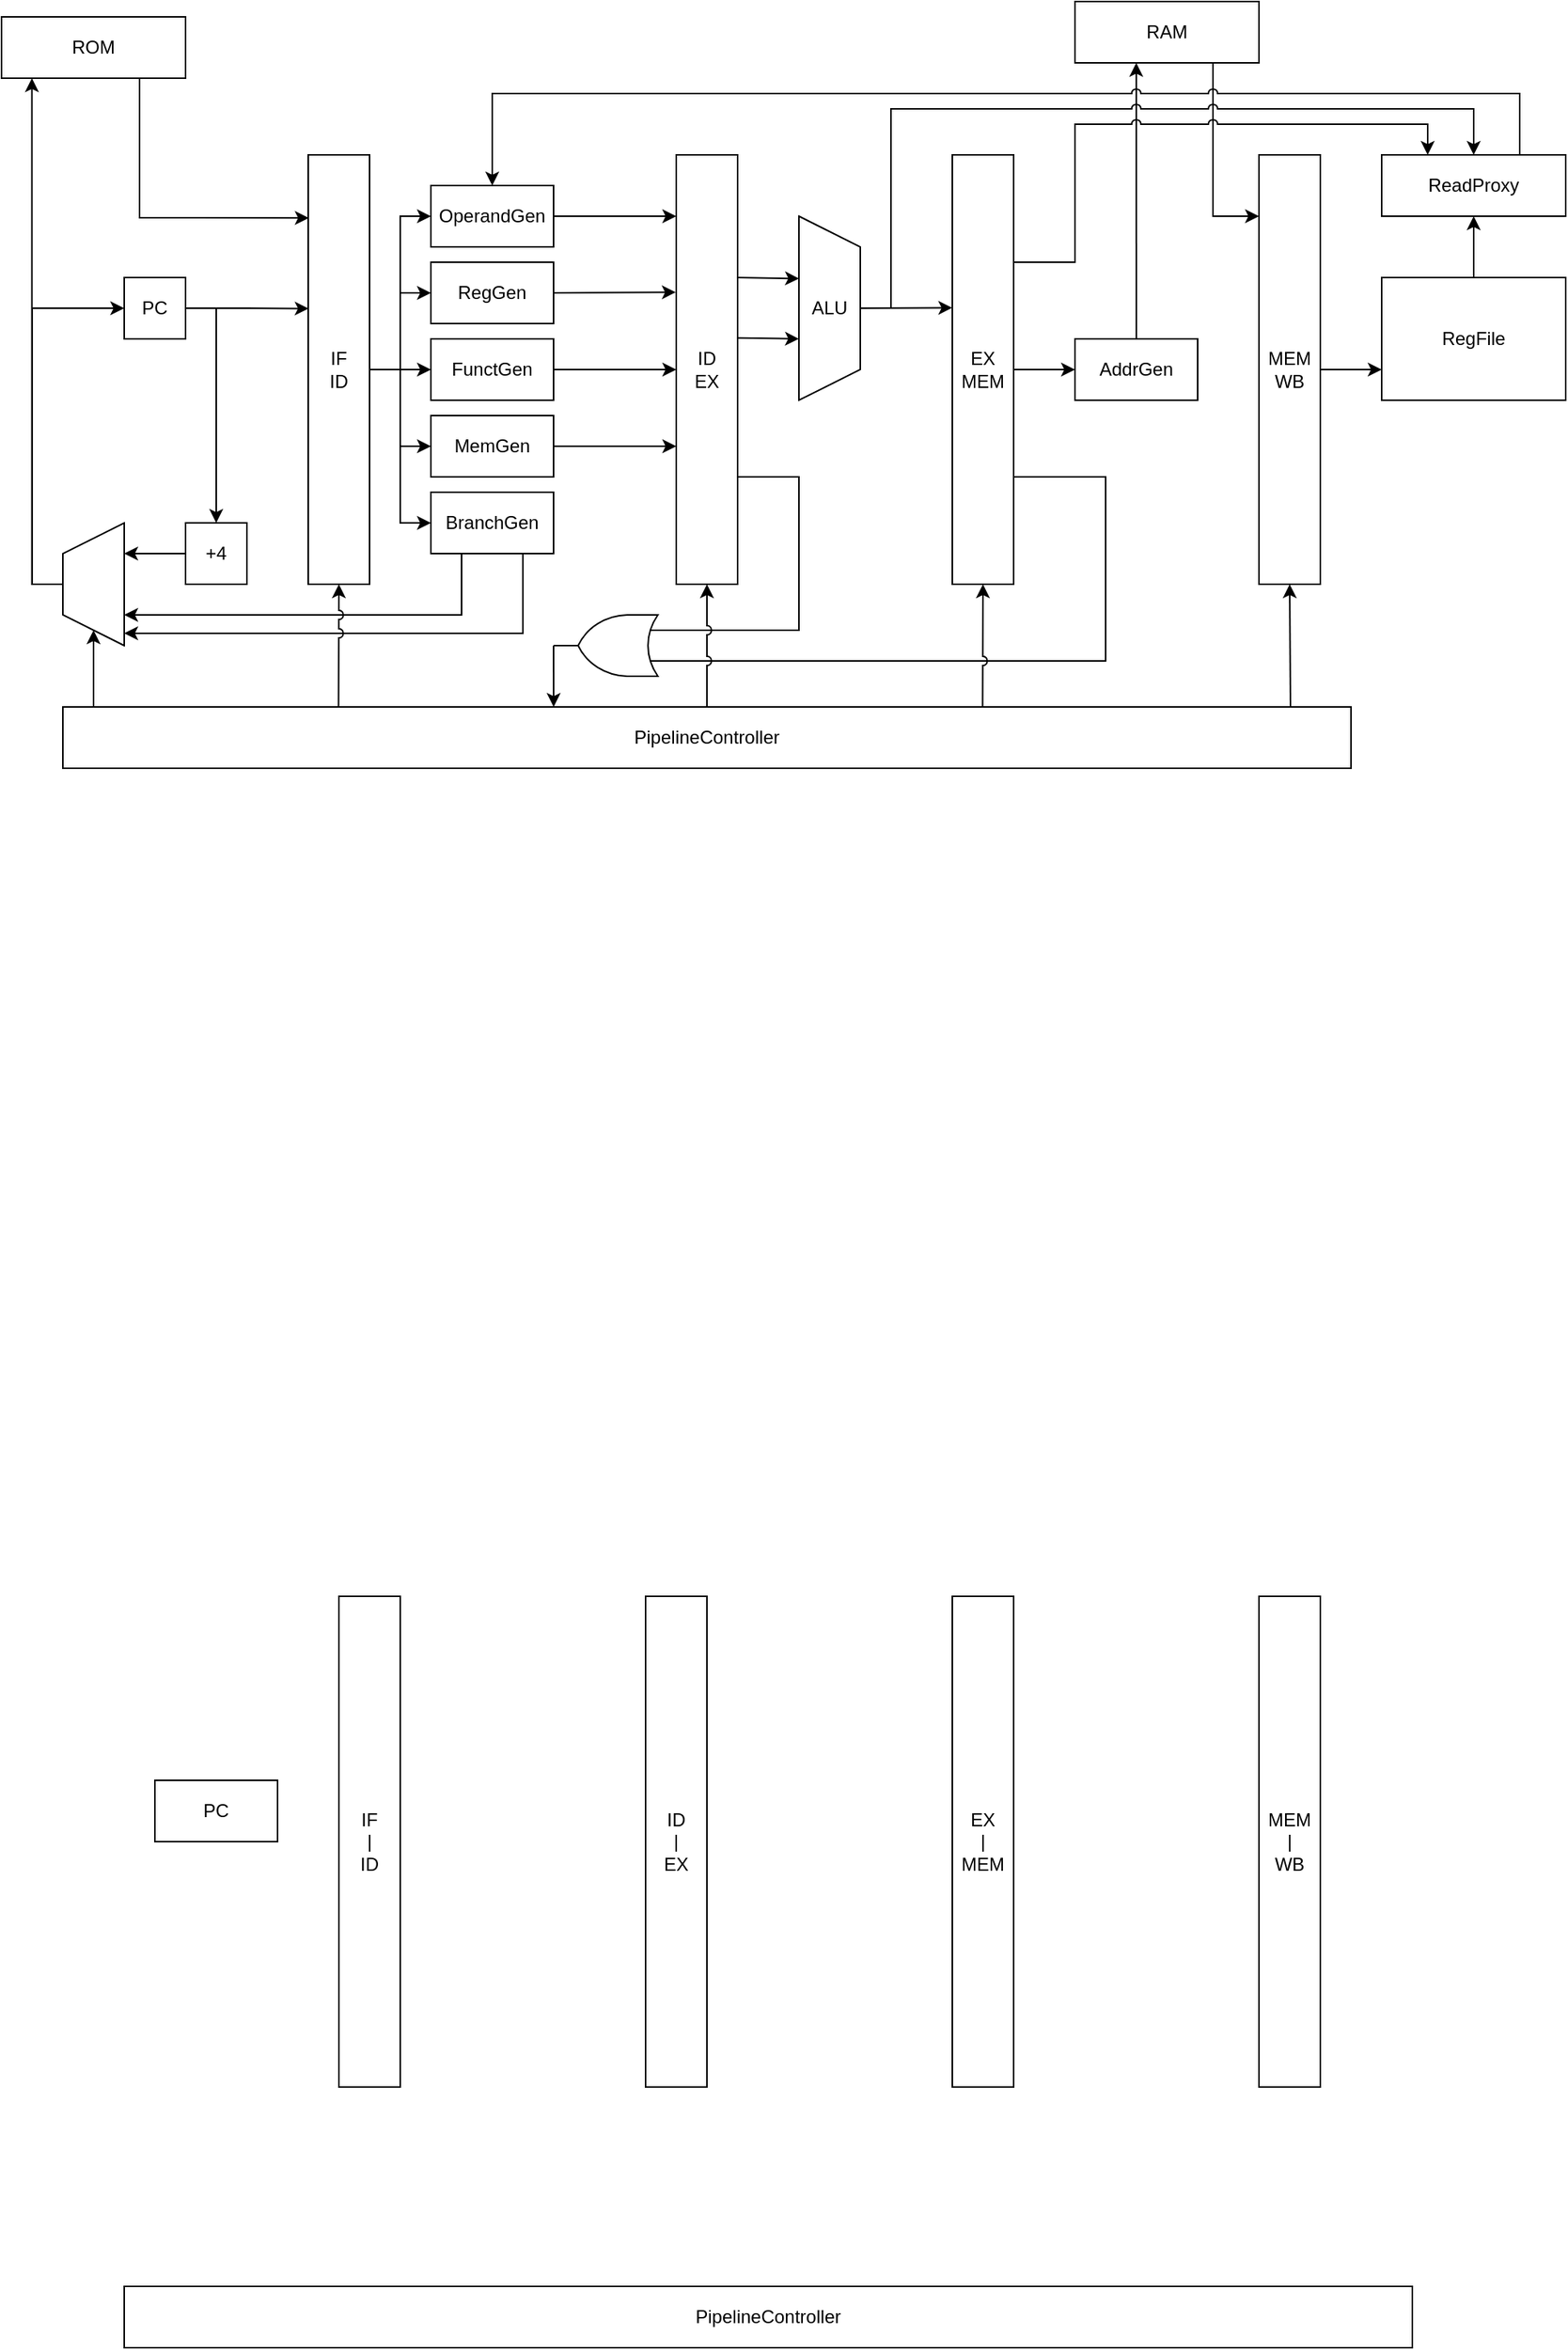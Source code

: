 <mxfile version="14.4.3" type="github">
  <diagram id="Vwi1EXBxK2TPIhp4Lb0i" name="Page-1">
    <mxGraphModel dx="-409" dy="1442" grid="1" gridSize="10" guides="1" tooltips="1" connect="1" arrows="1" fold="1" page="1" pageScale="1" pageWidth="1169" pageHeight="827" math="0" shadow="0">
      <root>
        <mxCell id="0" />
        <mxCell id="1" parent="0" />
        <mxCell id="DUE_NzVIsJPlW699FP-4-35" style="edgeStyle=none;rounded=0;orthogonalLoop=1;jettySize=auto;html=1;exitX=0.75;exitY=1;exitDx=0;exitDy=0;entryX=0.009;entryY=0.147;entryDx=0;entryDy=0;entryPerimeter=0;" parent="1" source="DUE_NzVIsJPlW699FP-4-1" target="DUE_NzVIsJPlW699FP-4-5" edge="1">
          <mxGeometry relative="1" as="geometry">
            <Array as="points">
              <mxPoint x="1350" y="-659" />
            </Array>
          </mxGeometry>
        </mxCell>
        <mxCell id="DUE_NzVIsJPlW699FP-4-1" value="ROM" style="rounded=0;whiteSpace=wrap;html=1;" parent="1" vertex="1">
          <mxGeometry x="1260" y="-790" width="120" height="40" as="geometry" />
        </mxCell>
        <mxCell id="DUE_NzVIsJPlW699FP-4-26" style="edgeStyle=orthogonalEdgeStyle;rounded=0;orthogonalLoop=1;jettySize=auto;html=1;exitX=1;exitY=0.5;exitDx=0;exitDy=0;entryX=0.5;entryY=0;entryDx=0;entryDy=0;" parent="1" source="DUE_NzVIsJPlW699FP-4-2" target="DUE_NzVIsJPlW699FP-4-4" edge="1">
          <mxGeometry relative="1" as="geometry" />
        </mxCell>
        <mxCell id="DUE_NzVIsJPlW699FP-4-27" style="edgeStyle=orthogonalEdgeStyle;rounded=0;orthogonalLoop=1;jettySize=auto;html=1;exitX=1;exitY=0.5;exitDx=0;exitDy=0;entryX=0.007;entryY=0.358;entryDx=0;entryDy=0;entryPerimeter=0;" parent="1" source="DUE_NzVIsJPlW699FP-4-2" target="DUE_NzVIsJPlW699FP-4-5" edge="1">
          <mxGeometry relative="1" as="geometry" />
        </mxCell>
        <mxCell id="DUE_NzVIsJPlW699FP-4-2" value="PC" style="rounded=0;whiteSpace=wrap;html=1;" parent="1" vertex="1">
          <mxGeometry x="1340" y="-620" width="40" height="40" as="geometry" />
        </mxCell>
        <mxCell id="DUE_NzVIsJPlW699FP-4-23" style="edgeStyle=orthogonalEdgeStyle;rounded=0;orthogonalLoop=1;jettySize=auto;html=1;exitX=0.5;exitY=0;exitDx=0;exitDy=0;entryX=0.165;entryY=1;entryDx=0;entryDy=0;entryPerimeter=0;" parent="1" source="DUE_NzVIsJPlW699FP-4-3" target="DUE_NzVIsJPlW699FP-4-1" edge="1">
          <mxGeometry relative="1" as="geometry">
            <mxPoint x="1280" y="-740" as="targetPoint" />
          </mxGeometry>
        </mxCell>
        <mxCell id="DUE_NzVIsJPlW699FP-4-25" style="edgeStyle=orthogonalEdgeStyle;rounded=0;orthogonalLoop=1;jettySize=auto;html=1;exitX=0.5;exitY=0;exitDx=0;exitDy=0;entryX=0;entryY=0.5;entryDx=0;entryDy=0;" parent="1" source="DUE_NzVIsJPlW699FP-4-3" target="DUE_NzVIsJPlW699FP-4-2" edge="1">
          <mxGeometry relative="1" as="geometry" />
        </mxCell>
        <mxCell id="DUE_NzVIsJPlW699FP-4-3" value="" style="shape=trapezoid;perimeter=trapezoidPerimeter;whiteSpace=wrap;html=1;fixedSize=1;direction=north;" parent="1" vertex="1">
          <mxGeometry x="1300" y="-460" width="40" height="80" as="geometry" />
        </mxCell>
        <mxCell id="DUE_NzVIsJPlW699FP-4-28" style="edgeStyle=orthogonalEdgeStyle;rounded=0;orthogonalLoop=1;jettySize=auto;html=1;exitX=0;exitY=0.5;exitDx=0;exitDy=0;entryX=0.75;entryY=1;entryDx=0;entryDy=0;" parent="1" source="DUE_NzVIsJPlW699FP-4-4" target="DUE_NzVIsJPlW699FP-4-3" edge="1">
          <mxGeometry relative="1" as="geometry" />
        </mxCell>
        <mxCell id="DUE_NzVIsJPlW699FP-4-4" value="+4" style="whiteSpace=wrap;html=1;aspect=fixed;" parent="1" vertex="1">
          <mxGeometry x="1380" y="-460" width="40" height="40" as="geometry" />
        </mxCell>
        <mxCell id="DUE_NzVIsJPlW699FP-4-36" style="edgeStyle=none;rounded=0;orthogonalLoop=1;jettySize=auto;html=1;exitX=1;exitY=0.5;exitDx=0;exitDy=0;entryX=0;entryY=0.5;entryDx=0;entryDy=0;" parent="1" source="DUE_NzVIsJPlW699FP-4-5" target="DUE_NzVIsJPlW699FP-4-13" edge="1">
          <mxGeometry relative="1" as="geometry">
            <Array as="points">
              <mxPoint x="1520" y="-560" />
            </Array>
          </mxGeometry>
        </mxCell>
        <mxCell id="DUE_NzVIsJPlW699FP-4-37" style="edgeStyle=none;rounded=0;orthogonalLoop=1;jettySize=auto;html=1;exitX=1;exitY=0.5;exitDx=0;exitDy=0;entryX=0;entryY=0.5;entryDx=0;entryDy=0;" parent="1" source="DUE_NzVIsJPlW699FP-4-5" target="DUE_NzVIsJPlW699FP-4-11" edge="1">
          <mxGeometry relative="1" as="geometry">
            <Array as="points">
              <mxPoint x="1520" y="-560" />
              <mxPoint x="1520" y="-610" />
            </Array>
          </mxGeometry>
        </mxCell>
        <mxCell id="DUE_NzVIsJPlW699FP-4-38" style="edgeStyle=none;rounded=0;orthogonalLoop=1;jettySize=auto;html=1;exitX=1;exitY=0.5;exitDx=0;exitDy=0;entryX=0;entryY=0.5;entryDx=0;entryDy=0;" parent="1" source="DUE_NzVIsJPlW699FP-4-5" target="DUE_NzVIsJPlW699FP-4-10" edge="1">
          <mxGeometry relative="1" as="geometry">
            <Array as="points">
              <mxPoint x="1520" y="-560" />
              <mxPoint x="1520" y="-660" />
            </Array>
          </mxGeometry>
        </mxCell>
        <mxCell id="DUE_NzVIsJPlW699FP-4-39" style="edgeStyle=none;rounded=0;orthogonalLoop=1;jettySize=auto;html=1;exitX=1;exitY=0.5;exitDx=0;exitDy=0;entryX=0;entryY=0.5;entryDx=0;entryDy=0;" parent="1" source="DUE_NzVIsJPlW699FP-4-5" target="DUE_NzVIsJPlW699FP-4-15" edge="1">
          <mxGeometry relative="1" as="geometry">
            <Array as="points">
              <mxPoint x="1520" y="-560" />
              <mxPoint x="1520" y="-460" />
            </Array>
          </mxGeometry>
        </mxCell>
        <mxCell id="DUE_NzVIsJPlW699FP-4-40" style="edgeStyle=none;rounded=0;orthogonalLoop=1;jettySize=auto;html=1;exitX=1;exitY=0.5;exitDx=0;exitDy=0;entryX=0;entryY=0.5;entryDx=0;entryDy=0;" parent="1" source="DUE_NzVIsJPlW699FP-4-5" target="DUE_NzVIsJPlW699FP-4-14" edge="1">
          <mxGeometry relative="1" as="geometry">
            <Array as="points">
              <mxPoint x="1520" y="-560" />
              <mxPoint x="1520" y="-510" />
            </Array>
          </mxGeometry>
        </mxCell>
        <mxCell id="DUE_NzVIsJPlW699FP-4-5" value="IF&lt;br&gt;ID" style="rounded=0;whiteSpace=wrap;html=1;" parent="1" vertex="1">
          <mxGeometry x="1460" y="-700" width="40" height="280" as="geometry" />
        </mxCell>
        <mxCell id="DUE_NzVIsJPlW699FP-4-45" style="edgeStyle=none;rounded=0;orthogonalLoop=1;jettySize=auto;html=1;exitX=1;exitY=0.75;exitDx=0;exitDy=0;entryX=0;entryY=0.75;entryDx=0;entryDy=0;entryPerimeter=0;endArrow=none;" parent="1" source="DUE_NzVIsJPlW699FP-4-6" target="DUE_NzVIsJPlW699FP-4-16" edge="1">
          <mxGeometry relative="1" as="geometry">
            <Array as="points">
              <mxPoint x="1780" y="-490" />
              <mxPoint x="1780" y="-390" />
            </Array>
          </mxGeometry>
        </mxCell>
        <mxCell id="DUE_NzVIsJPlW699FP-4-6" value="ID&lt;br&gt;EX" style="rounded=0;whiteSpace=wrap;html=1;" parent="1" vertex="1">
          <mxGeometry x="1700" y="-700" width="40" height="280" as="geometry" />
        </mxCell>
        <mxCell id="DUE_NzVIsJPlW699FP-4-52" style="edgeStyle=none;rounded=0;orthogonalLoop=1;jettySize=auto;html=1;exitX=1;exitY=0.75;exitDx=0;exitDy=0;entryX=0;entryY=0.25;entryDx=0;entryDy=0;entryPerimeter=0;endArrow=none;" parent="1" source="DUE_NzVIsJPlW699FP-4-7" target="DUE_NzVIsJPlW699FP-4-16" edge="1">
          <mxGeometry relative="1" as="geometry">
            <Array as="points">
              <mxPoint x="1980" y="-490" />
              <mxPoint x="1980" y="-370" />
            </Array>
          </mxGeometry>
        </mxCell>
        <mxCell id="DUE_NzVIsJPlW699FP-4-65" style="edgeStyle=none;rounded=0;orthogonalLoop=1;jettySize=auto;html=1;exitX=1;exitY=0.5;exitDx=0;exitDy=0;entryX=0;entryY=0.5;entryDx=0;entryDy=0;endArrow=classic;endFill=1;" parent="1" source="DUE_NzVIsJPlW699FP-4-7" target="DUE_NzVIsJPlW699FP-4-20" edge="1">
          <mxGeometry relative="1" as="geometry" />
        </mxCell>
        <mxCell id="DUE_NzVIsJPlW699FP-4-77" style="edgeStyle=none;rounded=0;sketch=0;jumpStyle=arc;orthogonalLoop=1;jettySize=auto;html=1;entryX=0.5;entryY=1;entryDx=0;entryDy=0;shadow=0;endArrow=classic;endFill=1;exitX=0.714;exitY=-0.014;exitDx=0;exitDy=0;exitPerimeter=0;" parent="1" source="DUE_NzVIsJPlW699FP-4-9" target="DUE_NzVIsJPlW699FP-4-7" edge="1">
          <mxGeometry relative="1" as="geometry">
            <mxPoint x="1900" y="-360" as="sourcePoint" />
          </mxGeometry>
        </mxCell>
        <mxCell id="DUE_NzVIsJPlW699FP-4-7" value="EX&lt;br&gt;MEM" style="rounded=0;whiteSpace=wrap;html=1;" parent="1" vertex="1">
          <mxGeometry x="1880" y="-700" width="40" height="280" as="geometry" />
        </mxCell>
        <mxCell id="DUE_NzVIsJPlW699FP-4-71" style="edgeStyle=none;rounded=0;sketch=0;jumpStyle=arc;orthogonalLoop=1;jettySize=auto;html=1;exitX=1;exitY=0.5;exitDx=0;exitDy=0;entryX=0;entryY=0.75;entryDx=0;entryDy=0;shadow=0;endArrow=classic;endFill=1;" parent="1" source="DUE_NzVIsJPlW699FP-4-8" target="DUE_NzVIsJPlW699FP-4-22" edge="1">
          <mxGeometry relative="1" as="geometry" />
        </mxCell>
        <mxCell id="DUE_NzVIsJPlW699FP-4-78" style="edgeStyle=none;rounded=0;sketch=0;jumpStyle=arc;orthogonalLoop=1;jettySize=auto;html=1;entryX=0.5;entryY=1;entryDx=0;entryDy=0;shadow=0;endArrow=classic;endFill=1;exitX=0.953;exitY=0.005;exitDx=0;exitDy=0;exitPerimeter=0;" parent="1" source="DUE_NzVIsJPlW699FP-4-9" target="DUE_NzVIsJPlW699FP-4-8" edge="1">
          <mxGeometry relative="1" as="geometry">
            <mxPoint x="2100" y="-370" as="sourcePoint" />
          </mxGeometry>
        </mxCell>
        <mxCell id="DUE_NzVIsJPlW699FP-4-8" value="MEM&lt;br&gt;WB" style="rounded=0;whiteSpace=wrap;html=1;" parent="1" vertex="1">
          <mxGeometry x="2080" y="-700" width="40" height="280" as="geometry" />
        </mxCell>
        <mxCell id="DUE_NzVIsJPlW699FP-4-9" value="PipelineController" style="rounded=0;whiteSpace=wrap;html=1;" parent="1" vertex="1">
          <mxGeometry x="1300" y="-340" width="840" height="40" as="geometry" />
        </mxCell>
        <mxCell id="DUE_NzVIsJPlW699FP-4-41" style="edgeStyle=none;rounded=0;orthogonalLoop=1;jettySize=auto;html=1;exitX=1;exitY=0.5;exitDx=0;exitDy=0;" parent="1" source="DUE_NzVIsJPlW699FP-4-10" edge="1">
          <mxGeometry relative="1" as="geometry">
            <mxPoint x="1700" y="-660" as="targetPoint" />
          </mxGeometry>
        </mxCell>
        <mxCell id="DUE_NzVIsJPlW699FP-4-10" value="OperandGen" style="rounded=0;whiteSpace=wrap;html=1;" parent="1" vertex="1">
          <mxGeometry x="1540" y="-680" width="80" height="40" as="geometry" />
        </mxCell>
        <mxCell id="DUE_NzVIsJPlW699FP-4-42" style="edgeStyle=none;rounded=0;orthogonalLoop=1;jettySize=auto;html=1;exitX=1;exitY=0.5;exitDx=0;exitDy=0;entryX=-0.008;entryY=0.32;entryDx=0;entryDy=0;entryPerimeter=0;" parent="1" source="DUE_NzVIsJPlW699FP-4-11" target="DUE_NzVIsJPlW699FP-4-6" edge="1">
          <mxGeometry relative="1" as="geometry" />
        </mxCell>
        <mxCell id="DUE_NzVIsJPlW699FP-4-11" value="&lt;span&gt;RegGen&lt;/span&gt;" style="rounded=0;whiteSpace=wrap;html=1;" parent="1" vertex="1">
          <mxGeometry x="1540" y="-630" width="80" height="40" as="geometry" />
        </mxCell>
        <mxCell id="DUE_NzVIsJPlW699FP-4-43" style="edgeStyle=none;rounded=0;orthogonalLoop=1;jettySize=auto;html=1;exitX=1;exitY=0.5;exitDx=0;exitDy=0;entryX=0;entryY=0.5;entryDx=0;entryDy=0;" parent="1" source="DUE_NzVIsJPlW699FP-4-13" target="DUE_NzVIsJPlW699FP-4-6" edge="1">
          <mxGeometry relative="1" as="geometry" />
        </mxCell>
        <mxCell id="DUE_NzVIsJPlW699FP-4-13" value="FunctGen" style="rounded=0;whiteSpace=wrap;html=1;" parent="1" vertex="1">
          <mxGeometry x="1540" y="-580" width="80" height="40" as="geometry" />
        </mxCell>
        <mxCell id="DUE_NzVIsJPlW699FP-4-44" style="edgeStyle=none;rounded=0;orthogonalLoop=1;jettySize=auto;html=1;exitX=1;exitY=0.5;exitDx=0;exitDy=0;" parent="1" source="DUE_NzVIsJPlW699FP-4-14" edge="1">
          <mxGeometry relative="1" as="geometry">
            <mxPoint x="1700" y="-510" as="targetPoint" />
          </mxGeometry>
        </mxCell>
        <mxCell id="DUE_NzVIsJPlW699FP-4-14" value="MemGen" style="rounded=0;whiteSpace=wrap;html=1;" parent="1" vertex="1">
          <mxGeometry x="1540" y="-530" width="80" height="40" as="geometry" />
        </mxCell>
        <mxCell id="DUE_NzVIsJPlW699FP-4-30" style="edgeStyle=orthogonalEdgeStyle;rounded=0;orthogonalLoop=1;jettySize=auto;html=1;exitX=0.25;exitY=1;exitDx=0;exitDy=0;entryX=0.25;entryY=1;entryDx=0;entryDy=0;" parent="1" source="DUE_NzVIsJPlW699FP-4-15" target="DUE_NzVIsJPlW699FP-4-3" edge="1">
          <mxGeometry relative="1" as="geometry">
            <mxPoint x="1341" y="-400" as="targetPoint" />
            <Array as="points">
              <mxPoint x="1560" y="-400" />
            </Array>
          </mxGeometry>
        </mxCell>
        <mxCell id="DUE_NzVIsJPlW699FP-4-31" style="edgeStyle=orthogonalEdgeStyle;rounded=0;orthogonalLoop=1;jettySize=auto;html=1;exitX=0.75;exitY=1;exitDx=0;exitDy=0;" parent="1" source="DUE_NzVIsJPlW699FP-4-15" edge="1">
          <mxGeometry relative="1" as="geometry">
            <mxPoint x="1340" y="-388" as="targetPoint" />
            <Array as="points">
              <mxPoint x="1600" y="-388" />
            </Array>
          </mxGeometry>
        </mxCell>
        <mxCell id="DUE_NzVIsJPlW699FP-4-15" value="BranchGen" style="rounded=0;whiteSpace=wrap;html=1;" parent="1" vertex="1">
          <mxGeometry x="1540" y="-480" width="80" height="40" as="geometry" />
        </mxCell>
        <mxCell id="DUE_NzVIsJPlW699FP-4-53" style="edgeStyle=none;rounded=0;orthogonalLoop=1;jettySize=auto;html=1;entryX=0.381;entryY=0;entryDx=0;entryDy=0;entryPerimeter=0;exitX=1;exitY=0.5;exitDx=0;exitDy=0;exitPerimeter=0;anchorPointDirection=1;" parent="1" source="DUE_NzVIsJPlW699FP-4-16" target="DUE_NzVIsJPlW699FP-4-9" edge="1">
          <mxGeometry relative="1" as="geometry">
            <mxPoint x="1618" y="-380" as="sourcePoint" />
            <Array as="points">
              <mxPoint x="1620" y="-380" />
            </Array>
          </mxGeometry>
        </mxCell>
        <mxCell id="DUE_NzVIsJPlW699FP-4-16" value="" style="verticalLabelPosition=bottom;shadow=0;dashed=0;align=center;html=1;verticalAlign=top;shape=mxgraph.electrical.logic_gates.logic_gate;operation=or;direction=west;" parent="1" vertex="1">
          <mxGeometry x="1620" y="-400" width="80" height="40" as="geometry" />
        </mxCell>
        <mxCell id="DUE_NzVIsJPlW699FP-4-17" value="ALU" style="shape=trapezoid;perimeter=trapezoidPerimeter;whiteSpace=wrap;html=1;fixedSize=1;direction=south;" parent="1" vertex="1">
          <mxGeometry x="1780" y="-660" width="40" height="120" as="geometry" />
        </mxCell>
        <mxCell id="DUE_NzVIsJPlW699FP-4-19" value="RAM" style="rounded=0;whiteSpace=wrap;html=1;" parent="1" vertex="1">
          <mxGeometry x="1960" y="-800" width="120" height="40" as="geometry" />
        </mxCell>
        <mxCell id="DUE_NzVIsJPlW699FP-4-20" value="&lt;span&gt;AddrGen&lt;/span&gt;" style="rounded=0;whiteSpace=wrap;html=1;" parent="1" vertex="1">
          <mxGeometry x="1960" y="-580" width="80" height="40" as="geometry" />
        </mxCell>
        <mxCell id="DUE_NzVIsJPlW699FP-4-21" value="ReadProxy" style="rounded=0;whiteSpace=wrap;html=1;" parent="1" vertex="1">
          <mxGeometry x="2160" y="-700" width="120" height="40" as="geometry" />
        </mxCell>
        <mxCell id="DUE_NzVIsJPlW699FP-4-72" style="edgeStyle=none;rounded=0;sketch=0;jumpStyle=arc;orthogonalLoop=1;jettySize=auto;html=1;exitX=0.5;exitY=0;exitDx=0;exitDy=0;entryX=0.5;entryY=1;entryDx=0;entryDy=0;shadow=0;endArrow=classic;endFill=1;" parent="1" source="DUE_NzVIsJPlW699FP-4-22" target="DUE_NzVIsJPlW699FP-4-21" edge="1">
          <mxGeometry relative="1" as="geometry" />
        </mxCell>
        <mxCell id="DUE_NzVIsJPlW699FP-4-22" value="RegFile" style="rounded=0;whiteSpace=wrap;html=1;" parent="1" vertex="1">
          <mxGeometry x="2160" y="-620" width="120" height="80" as="geometry" />
        </mxCell>
        <mxCell id="DUE_NzVIsJPlW699FP-4-33" value="" style="endArrow=classic;html=1;entryX=0;entryY=0.5;entryDx=0;entryDy=0;" parent="1" target="DUE_NzVIsJPlW699FP-4-3" edge="1">
          <mxGeometry width="50" height="50" relative="1" as="geometry">
            <mxPoint x="1320" y="-340" as="sourcePoint" />
            <mxPoint x="1370" y="-390" as="targetPoint" />
          </mxGeometry>
        </mxCell>
        <mxCell id="DUE_NzVIsJPlW699FP-4-61" value="" style="endArrow=classic;html=1;entryX=0.339;entryY=1;entryDx=0;entryDy=0;entryPerimeter=0;" parent="1" target="DUE_NzVIsJPlW699FP-4-17" edge="1">
          <mxGeometry width="50" height="50" relative="1" as="geometry">
            <mxPoint x="1740" y="-620" as="sourcePoint" />
            <mxPoint x="1790" y="-670" as="targetPoint" />
          </mxGeometry>
        </mxCell>
        <mxCell id="DUE_NzVIsJPlW699FP-4-62" value="" style="endArrow=classic;html=1;entryX=0.339;entryY=1;entryDx=0;entryDy=0;entryPerimeter=0;" parent="1" edge="1">
          <mxGeometry width="50" height="50" relative="1" as="geometry">
            <mxPoint x="1740" y="-580.68" as="sourcePoint" />
            <mxPoint x="1780" y="-580" as="targetPoint" />
          </mxGeometry>
        </mxCell>
        <mxCell id="DUE_NzVIsJPlW699FP-4-64" value="" style="endArrow=classic;html=1;exitX=0.5;exitY=0;exitDx=0;exitDy=0;" parent="1" source="DUE_NzVIsJPlW699FP-4-17" edge="1">
          <mxGeometry width="50" height="50" relative="1" as="geometry">
            <mxPoint x="1840" y="-600" as="sourcePoint" />
            <mxPoint x="1880" y="-600.29" as="targetPoint" />
          </mxGeometry>
        </mxCell>
        <mxCell id="DUE_NzVIsJPlW699FP-4-66" style="edgeStyle=none;rounded=0;orthogonalLoop=1;jettySize=auto;html=1;exitX=0.5;exitY=0;exitDx=0;exitDy=0;endArrow=classic;endFill=1;jumpStyle=none;sketch=0;shadow=0;entryX=0.333;entryY=1;entryDx=0;entryDy=0;entryPerimeter=0;" parent="1" source="DUE_NzVIsJPlW699FP-4-20" target="DUE_NzVIsJPlW699FP-4-19" edge="1">
          <mxGeometry relative="1" as="geometry">
            <mxPoint x="2000" y="-740" as="targetPoint" />
          </mxGeometry>
        </mxCell>
        <mxCell id="DUE_NzVIsJPlW699FP-4-69" value="" style="endArrow=classic;html=1;shadow=0;exitX=0.75;exitY=1;exitDx=0;exitDy=0;entryX=0;entryY=0.143;entryDx=0;entryDy=0;entryPerimeter=0;rounded=0;" parent="1" source="DUE_NzVIsJPlW699FP-4-19" target="DUE_NzVIsJPlW699FP-4-8" edge="1">
          <mxGeometry width="50" height="50" relative="1" as="geometry">
            <mxPoint x="2027" y="-640" as="sourcePoint" />
            <mxPoint x="2120" y="-650" as="targetPoint" />
            <Array as="points">
              <mxPoint x="2050" y="-660" />
            </Array>
          </mxGeometry>
        </mxCell>
        <mxCell id="DUE_NzVIsJPlW699FP-4-67" style="edgeStyle=none;rounded=0;orthogonalLoop=1;jettySize=auto;html=1;exitX=0.75;exitY=0;exitDx=0;exitDy=0;entryX=0.5;entryY=0;entryDx=0;entryDy=0;endArrow=classic;endFill=1;jumpStyle=arc;" parent="1" source="DUE_NzVIsJPlW699FP-4-21" target="DUE_NzVIsJPlW699FP-4-10" edge="1">
          <mxGeometry relative="1" as="geometry">
            <Array as="points">
              <mxPoint x="2250" y="-740" />
              <mxPoint x="1580" y="-740" />
            </Array>
          </mxGeometry>
        </mxCell>
        <mxCell id="DUE_NzVIsJPlW699FP-4-73" style="edgeStyle=none;rounded=0;sketch=0;jumpStyle=arc;orthogonalLoop=1;jettySize=auto;html=1;entryX=0.5;entryY=0;entryDx=0;entryDy=0;shadow=0;endArrow=classic;endFill=1;" parent="1" target="DUE_NzVIsJPlW699FP-4-21" edge="1">
          <mxGeometry relative="1" as="geometry">
            <mxPoint x="1840" y="-600" as="sourcePoint" />
            <Array as="points">
              <mxPoint x="1840" y="-730" />
              <mxPoint x="2220" y="-730" />
            </Array>
          </mxGeometry>
        </mxCell>
        <mxCell id="DUE_NzVIsJPlW699FP-4-74" style="edgeStyle=none;rounded=0;sketch=0;jumpStyle=arc;orthogonalLoop=1;jettySize=auto;html=1;exitX=1;exitY=0.25;exitDx=0;exitDy=0;entryX=0.25;entryY=0;entryDx=0;entryDy=0;shadow=0;endArrow=classic;endFill=1;" parent="1" source="DUE_NzVIsJPlW699FP-4-7" target="DUE_NzVIsJPlW699FP-4-21" edge="1">
          <mxGeometry relative="1" as="geometry">
            <Array as="points">
              <mxPoint x="1960" y="-630" />
              <mxPoint x="1960" y="-720" />
              <mxPoint x="2190" y="-720" />
            </Array>
          </mxGeometry>
        </mxCell>
        <mxCell id="DUE_NzVIsJPlW699FP-4-75" style="edgeStyle=none;rounded=0;sketch=0;jumpStyle=arc;orthogonalLoop=1;jettySize=auto;html=1;entryX=0.5;entryY=1;entryDx=0;entryDy=0;shadow=0;endArrow=classic;endFill=1;exitX=0.214;exitY=0;exitDx=0;exitDy=0;exitPerimeter=0;" parent="1" source="DUE_NzVIsJPlW699FP-4-9" target="DUE_NzVIsJPlW699FP-4-5" edge="1">
          <mxGeometry relative="1" as="geometry">
            <mxPoint x="1480" y="-360" as="sourcePoint" />
          </mxGeometry>
        </mxCell>
        <mxCell id="DUE_NzVIsJPlW699FP-4-76" style="edgeStyle=none;rounded=0;sketch=0;jumpStyle=arc;orthogonalLoop=1;jettySize=auto;html=1;shadow=0;endArrow=classic;endFill=1;exitX=0.5;exitY=0;exitDx=0;exitDy=0;entryX=0.5;entryY=1;entryDx=0;entryDy=0;" parent="1" source="DUE_NzVIsJPlW699FP-4-9" target="DUE_NzVIsJPlW699FP-4-6" edge="1">
          <mxGeometry relative="1" as="geometry" />
        </mxCell>
        <mxCell id="MmGtoHiQ9Y3kxAFWbWzb-1" value="PipelineController" style="rounded=0;whiteSpace=wrap;html=1;" vertex="1" parent="1">
          <mxGeometry x="1340" y="690" width="840" height="40" as="geometry" />
        </mxCell>
        <mxCell id="MmGtoHiQ9Y3kxAFWbWzb-2" value="PC" style="rounded=0;whiteSpace=wrap;html=1;" vertex="1" parent="1">
          <mxGeometry x="1360" y="360" width="80" height="40" as="geometry" />
        </mxCell>
        <mxCell id="MmGtoHiQ9Y3kxAFWbWzb-3" value="IF&lt;br&gt;|&lt;br&gt;ID" style="rounded=0;whiteSpace=wrap;html=1;" vertex="1" parent="1">
          <mxGeometry x="1480" y="240" width="40" height="320" as="geometry" />
        </mxCell>
        <mxCell id="MmGtoHiQ9Y3kxAFWbWzb-4" value="ID&lt;br&gt;|&lt;br&gt;EX" style="rounded=0;whiteSpace=wrap;html=1;" vertex="1" parent="1">
          <mxGeometry x="1680" y="240" width="40" height="320" as="geometry" />
        </mxCell>
        <mxCell id="MmGtoHiQ9Y3kxAFWbWzb-5" value="EX&lt;br&gt;|&lt;br&gt;MEM" style="rounded=0;whiteSpace=wrap;html=1;" vertex="1" parent="1">
          <mxGeometry x="1880" y="240" width="40" height="320" as="geometry" />
        </mxCell>
        <mxCell id="MmGtoHiQ9Y3kxAFWbWzb-6" value="MEM&lt;br&gt;|&lt;br&gt;WB" style="rounded=0;whiteSpace=wrap;html=1;" vertex="1" parent="1">
          <mxGeometry x="2080" y="240" width="40" height="320" as="geometry" />
        </mxCell>
      </root>
    </mxGraphModel>
  </diagram>
</mxfile>
